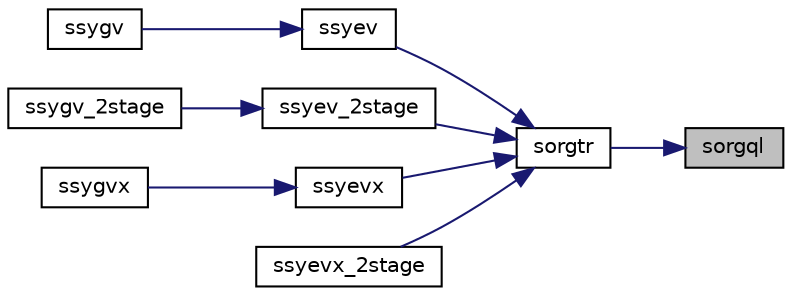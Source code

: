 digraph "sorgql"
{
 // LATEX_PDF_SIZE
  edge [fontname="Helvetica",fontsize="10",labelfontname="Helvetica",labelfontsize="10"];
  node [fontname="Helvetica",fontsize="10",shape=record];
  rankdir="RL";
  Node1 [label="sorgql",height=0.2,width=0.4,color="black", fillcolor="grey75", style="filled", fontcolor="black",tooltip="SORGQL"];
  Node1 -> Node2 [dir="back",color="midnightblue",fontsize="10",style="solid",fontname="Helvetica"];
  Node2 [label="sorgtr",height=0.2,width=0.4,color="black", fillcolor="white", style="filled",URL="$sorgtr_8f.html#ac6f8631f843add08acb109e7651c35cf",tooltip="SORGTR"];
  Node2 -> Node3 [dir="back",color="midnightblue",fontsize="10",style="solid",fontname="Helvetica"];
  Node3 [label="ssyev",height=0.2,width=0.4,color="black", fillcolor="white", style="filled",URL="$ssyev_8f.html#a63d8d12aef8f2711d711d9e6bd833e46",tooltip="SSYEV computes the eigenvalues and, optionally, the left and/or right eigenvectors for SY matrices"];
  Node3 -> Node4 [dir="back",color="midnightblue",fontsize="10",style="solid",fontname="Helvetica"];
  Node4 [label="ssygv",height=0.2,width=0.4,color="black", fillcolor="white", style="filled",URL="$ssygv_8f.html#a0523956327948aae43173b964188e5a2",tooltip="SSYGV"];
  Node2 -> Node5 [dir="back",color="midnightblue",fontsize="10",style="solid",fontname="Helvetica"];
  Node5 [label="ssyev_2stage",height=0.2,width=0.4,color="black", fillcolor="white", style="filled",URL="$ssyev__2stage_8f.html#a2d0b53eb79e43d7059fc80365ec517e9",tooltip="SSYEV_2STAGE computes the eigenvalues and, optionally, the left and/or right eigenvectors for SY matr..."];
  Node5 -> Node6 [dir="back",color="midnightblue",fontsize="10",style="solid",fontname="Helvetica"];
  Node6 [label="ssygv_2stage",height=0.2,width=0.4,color="black", fillcolor="white", style="filled",URL="$ssygv__2stage_8f.html#a6eaf17f1551477fc438915c8ada67abc",tooltip="SSYGV_2STAGE"];
  Node2 -> Node7 [dir="back",color="midnightblue",fontsize="10",style="solid",fontname="Helvetica"];
  Node7 [label="ssyevx",height=0.2,width=0.4,color="black", fillcolor="white", style="filled",URL="$ssyevx_8f.html#a7f8f413f03a84dbe4ac7a973024d0a48",tooltip="SSYEVX computes the eigenvalues and, optionally, the left and/or right eigenvectors for SY matrices"];
  Node7 -> Node8 [dir="back",color="midnightblue",fontsize="10",style="solid",fontname="Helvetica"];
  Node8 [label="ssygvx",height=0.2,width=0.4,color="black", fillcolor="white", style="filled",URL="$ssygvx_8f.html#a29a3927f20cd9692c94ff14babe54ffa",tooltip="SSYGVX"];
  Node2 -> Node9 [dir="back",color="midnightblue",fontsize="10",style="solid",fontname="Helvetica"];
  Node9 [label="ssyevx_2stage",height=0.2,width=0.4,color="black", fillcolor="white", style="filled",URL="$ssyevx__2stage_8f.html#ade5afd3e65add6bc3ba047203a98602f",tooltip="SSYEVX_2STAGE computes the eigenvalues and, optionally, the left and/or right eigenvectors for SY mat..."];
}
